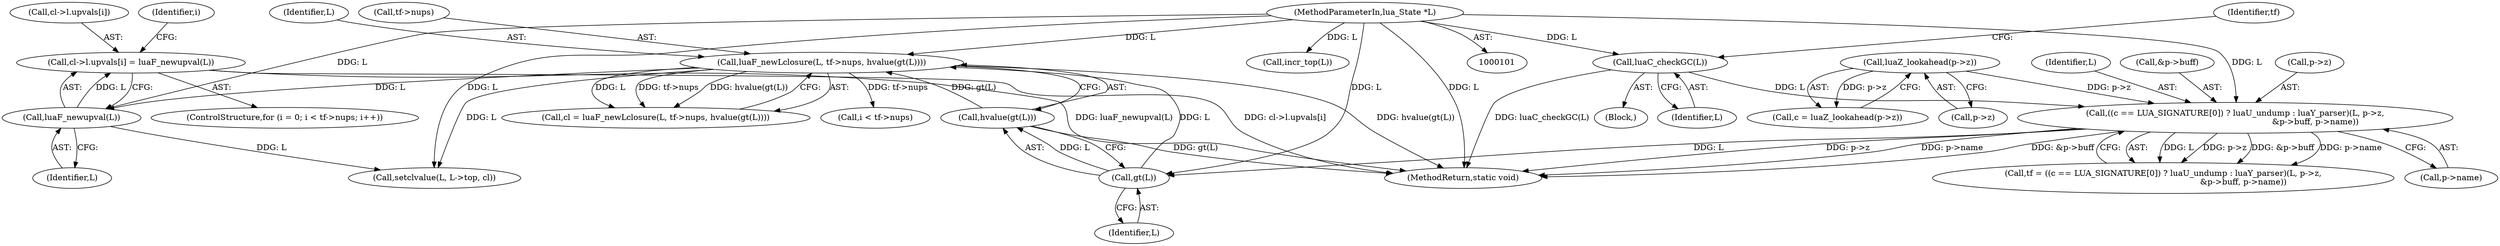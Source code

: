 digraph "1_redis_fdf9d455098f54f7666c702ae464e6ea21e25411@array" {
"1000159" [label="(Call,cl->l.upvals[i] = luaF_newupval(L))"];
"1000167" [label="(Call,luaF_newupval(L))"];
"1000133" [label="(Call,luaF_newLclosure(L, tf->nups, hvalue(gt(L))))"];
"1000139" [label="(Call,gt(L))"];
"1000119" [label="(Call,((c == LUA_SIGNATURE[0]) ? luaU_undump : luaY_parser)(L, p->z,\n                                                              &p->buff, p->name))"];
"1000115" [label="(Call,luaC_checkGC(L))"];
"1000102" [label="(MethodParameterIn,lua_State *L)"];
"1000111" [label="(Call,luaZ_lookahead(p->z))"];
"1000138" [label="(Call,hvalue(gt(L)))"];
"1000109" [label="(Call,c = luaZ_lookahead(p->z))"];
"1000117" [label="(Call,tf = ((c == LUA_SIGNATURE[0]) ? luaU_undump : luaY_parser)(L, p->z,\n                                                              &p->buff, p->name))"];
"1000175" [label="(Call,incr_top(L))"];
"1000116" [label="(Identifier,L)"];
"1000118" [label="(Identifier,tf)"];
"1000128" [label="(Call,p->name)"];
"1000119" [label="(Call,((c == LUA_SIGNATURE[0]) ? luaU_undump : luaY_parser)(L, p->z,\n                                                              &p->buff, p->name))"];
"1000169" [label="(Call,setclvalue(L, L->top, cl))"];
"1000160" [label="(Call,cl->l.upvals[i])"];
"1000159" [label="(Call,cl->l.upvals[i] = luaF_newupval(L))"];
"1000133" [label="(Call,luaF_newLclosure(L, tf->nups, hvalue(gt(L))))"];
"1000177" [label="(MethodReturn,static void)"];
"1000139" [label="(Call,gt(L))"];
"1000121" [label="(Call,p->z)"];
"1000140" [label="(Identifier,L)"];
"1000131" [label="(Call,cl = luaF_newLclosure(L, tf->nups, hvalue(gt(L))))"];
"1000134" [label="(Identifier,L)"];
"1000120" [label="(Identifier,L)"];
"1000102" [label="(MethodParameterIn,lua_State *L)"];
"1000111" [label="(Call,luaZ_lookahead(p->z))"];
"1000135" [label="(Call,tf->nups)"];
"1000112" [label="(Call,p->z)"];
"1000167" [label="(Call,luaF_newupval(L))"];
"1000104" [label="(Block,)"];
"1000138" [label="(Call,hvalue(gt(L)))"];
"1000152" [label="(Call,i < tf->nups)"];
"1000115" [label="(Call,luaC_checkGC(L))"];
"1000124" [label="(Call,&p->buff)"];
"1000158" [label="(Identifier,i)"];
"1000168" [label="(Identifier,L)"];
"1000148" [label="(ControlStructure,for (i = 0; i < tf->nups; i++))"];
"1000159" -> "1000148"  [label="AST: "];
"1000159" -> "1000167"  [label="CFG: "];
"1000160" -> "1000159"  [label="AST: "];
"1000167" -> "1000159"  [label="AST: "];
"1000158" -> "1000159"  [label="CFG: "];
"1000159" -> "1000177"  [label="DDG: cl->l.upvals[i]"];
"1000159" -> "1000177"  [label="DDG: luaF_newupval(L)"];
"1000167" -> "1000159"  [label="DDG: L"];
"1000167" -> "1000168"  [label="CFG: "];
"1000168" -> "1000167"  [label="AST: "];
"1000133" -> "1000167"  [label="DDG: L"];
"1000102" -> "1000167"  [label="DDG: L"];
"1000167" -> "1000169"  [label="DDG: L"];
"1000133" -> "1000131"  [label="AST: "];
"1000133" -> "1000138"  [label="CFG: "];
"1000134" -> "1000133"  [label="AST: "];
"1000135" -> "1000133"  [label="AST: "];
"1000138" -> "1000133"  [label="AST: "];
"1000131" -> "1000133"  [label="CFG: "];
"1000133" -> "1000177"  [label="DDG: hvalue(gt(L))"];
"1000133" -> "1000131"  [label="DDG: L"];
"1000133" -> "1000131"  [label="DDG: tf->nups"];
"1000133" -> "1000131"  [label="DDG: hvalue(gt(L))"];
"1000139" -> "1000133"  [label="DDG: L"];
"1000102" -> "1000133"  [label="DDG: L"];
"1000138" -> "1000133"  [label="DDG: gt(L)"];
"1000133" -> "1000152"  [label="DDG: tf->nups"];
"1000133" -> "1000169"  [label="DDG: L"];
"1000139" -> "1000138"  [label="AST: "];
"1000139" -> "1000140"  [label="CFG: "];
"1000140" -> "1000139"  [label="AST: "];
"1000138" -> "1000139"  [label="CFG: "];
"1000139" -> "1000138"  [label="DDG: L"];
"1000119" -> "1000139"  [label="DDG: L"];
"1000102" -> "1000139"  [label="DDG: L"];
"1000119" -> "1000117"  [label="AST: "];
"1000119" -> "1000128"  [label="CFG: "];
"1000120" -> "1000119"  [label="AST: "];
"1000121" -> "1000119"  [label="AST: "];
"1000124" -> "1000119"  [label="AST: "];
"1000128" -> "1000119"  [label="AST: "];
"1000117" -> "1000119"  [label="CFG: "];
"1000119" -> "1000177"  [label="DDG: p->z"];
"1000119" -> "1000177"  [label="DDG: p->name"];
"1000119" -> "1000177"  [label="DDG: &p->buff"];
"1000119" -> "1000117"  [label="DDG: L"];
"1000119" -> "1000117"  [label="DDG: p->z"];
"1000119" -> "1000117"  [label="DDG: &p->buff"];
"1000119" -> "1000117"  [label="DDG: p->name"];
"1000115" -> "1000119"  [label="DDG: L"];
"1000102" -> "1000119"  [label="DDG: L"];
"1000111" -> "1000119"  [label="DDG: p->z"];
"1000115" -> "1000104"  [label="AST: "];
"1000115" -> "1000116"  [label="CFG: "];
"1000116" -> "1000115"  [label="AST: "];
"1000118" -> "1000115"  [label="CFG: "];
"1000115" -> "1000177"  [label="DDG: luaC_checkGC(L)"];
"1000102" -> "1000115"  [label="DDG: L"];
"1000102" -> "1000101"  [label="AST: "];
"1000102" -> "1000177"  [label="DDG: L"];
"1000102" -> "1000169"  [label="DDG: L"];
"1000102" -> "1000175"  [label="DDG: L"];
"1000111" -> "1000109"  [label="AST: "];
"1000111" -> "1000112"  [label="CFG: "];
"1000112" -> "1000111"  [label="AST: "];
"1000109" -> "1000111"  [label="CFG: "];
"1000111" -> "1000109"  [label="DDG: p->z"];
"1000138" -> "1000177"  [label="DDG: gt(L)"];
}
